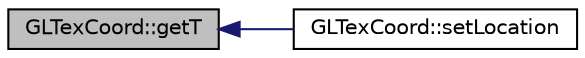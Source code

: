 digraph "GLTexCoord::getT"
{
  edge [fontname="Helvetica",fontsize="10",labelfontname="Helvetica",labelfontsize="10"];
  node [fontname="Helvetica",fontsize="10",shape=record];
  rankdir="LR";
  Node1 [label="GLTexCoord::getT",height=0.2,width=0.4,color="black", fillcolor="grey75", style="filled", fontcolor="black"];
  Node1 -> Node2 [dir="back",color="midnightblue",fontsize="10",style="solid"];
  Node2 [label="GLTexCoord::setLocation",height=0.2,width=0.4,color="black", fillcolor="white", style="filled",URL="$class_g_l_tex_coord.html#aec023deb7d7179d42efe4d4b56446e71"];
}
